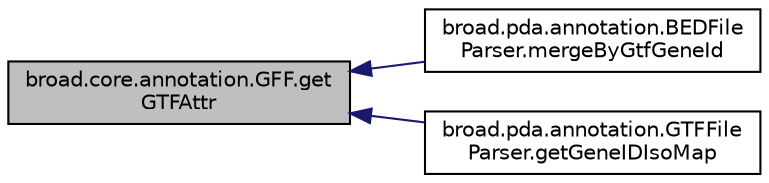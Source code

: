 digraph "broad.core.annotation.GFF.getGTFAttr"
{
  edge [fontname="Helvetica",fontsize="10",labelfontname="Helvetica",labelfontsize="10"];
  node [fontname="Helvetica",fontsize="10",shape=record];
  rankdir="LR";
  Node1 [label="broad.core.annotation.GFF.get\lGTFAttr",height=0.2,width=0.4,color="black", fillcolor="grey75", style="filled" fontcolor="black"];
  Node1 -> Node2 [dir="back",color="midnightblue",fontsize="10",style="solid"];
  Node2 [label="broad.pda.annotation.BEDFile\lParser.mergeByGtfGeneId",height=0.2,width=0.4,color="black", fillcolor="white", style="filled",URL="$classbroad_1_1pda_1_1annotation_1_1_b_e_d_file_parser.html#af406253e663a33e6635ef5056d91221e"];
  Node1 -> Node3 [dir="back",color="midnightblue",fontsize="10",style="solid"];
  Node3 [label="broad.pda.annotation.GTFFile\lParser.getGeneIDIsoMap",height=0.2,width=0.4,color="black", fillcolor="white", style="filled",URL="$classbroad_1_1pda_1_1annotation_1_1_g_t_f_file_parser.html#ab209c5c9823b5dfefa59299591ea7781"];
}
